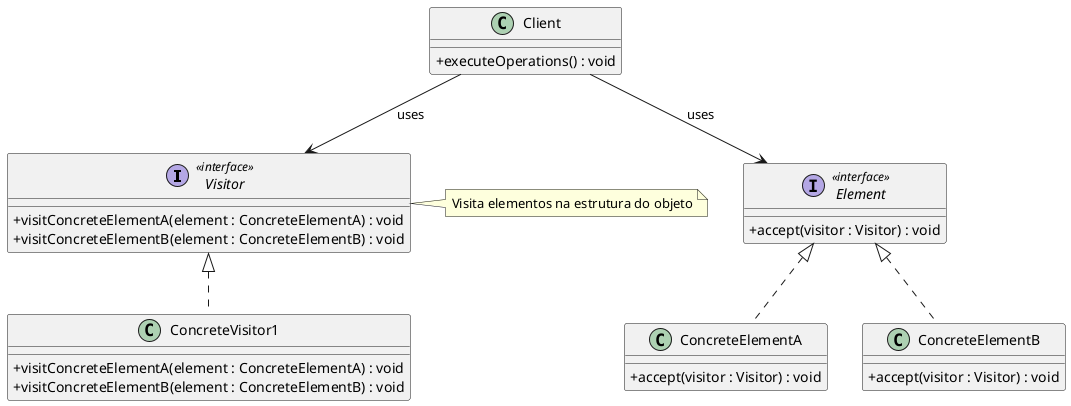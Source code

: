 @startuml VisitorComplete
    skinparam classAttributeIconSize 0

    interface Visitor <<interface>> {
        +visitConcreteElementA(element : ConcreteElementA) : void
        +visitConcreteElementB(element : ConcreteElementB) : void
    }

    class ConcreteVisitor1 {
        +visitConcreteElementA(element : ConcreteElementA) : void
        +visitConcreteElementB(element : ConcreteElementB) : void
    }

    interface Element <<interface>> {
        +accept(visitor : Visitor) : void
    }

    class ConcreteElementA {
        +accept(visitor : Visitor) : void
    }

    class ConcreteElementB {
        +accept(visitor : Visitor) : void
    }

    class Client {
        +executeOperations() : void
    }

    Visitor <|.. ConcreteVisitor1
    Element <|.. ConcreteElementA
    Element <|.. ConcreteElementB
    Client --> Element : uses
    Client --> Visitor : uses
    note right of Visitor : Visita elementos na estrutura do objeto
@enduml
